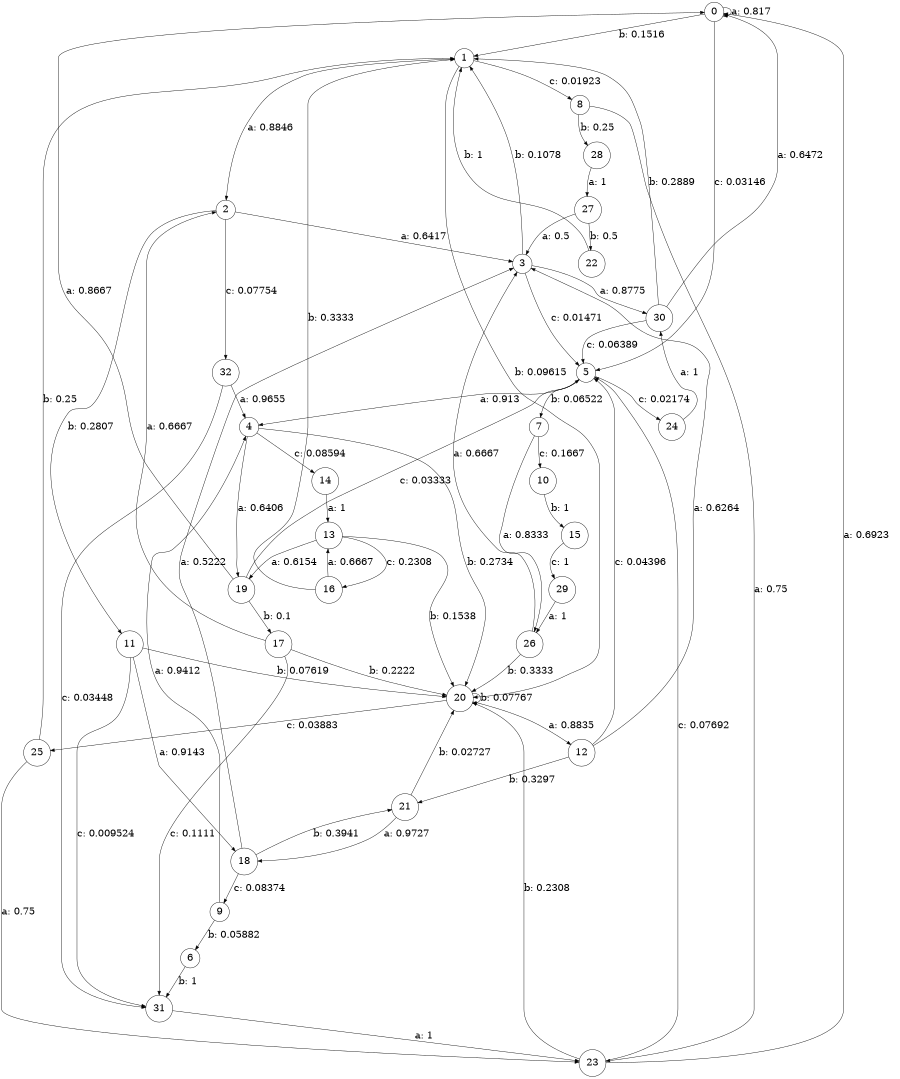 digraph "d1-500nw-t0-cen-SML" {
size = "6,8.5";
ratio = "fill";
node [shape = circle];
node [fontsize = 24];
edge [fontsize = 24];
0 -> 0 [label = "a: 0.817    "];
0 -> 1 [label = "b: 0.1516   "];
0 -> 5 [label = "c: 0.03146  "];
1 -> 2 [label = "a: 0.8846   "];
1 -> 20 [label = "b: 0.09615  "];
1 -> 8 [label = "c: 0.01923  "];
2 -> 3 [label = "a: 0.6417   "];
2 -> 11 [label = "b: 0.2807   "];
2 -> 32 [label = "c: 0.07754  "];
3 -> 30 [label = "a: 0.8775   "];
3 -> 1 [label = "b: 0.1078   "];
3 -> 5 [label = "c: 0.01471  "];
4 -> 19 [label = "a: 0.6406   "];
4 -> 20 [label = "b: 0.2734   "];
4 -> 14 [label = "c: 0.08594  "];
5 -> 4 [label = "a: 0.913    "];
5 -> 7 [label = "b: 0.06522  "];
5 -> 24 [label = "c: 0.02174  "];
6 -> 31 [label = "b: 1        "];
7 -> 26 [label = "a: 0.8333   "];
7 -> 10 [label = "c: 0.1667   "];
8 -> 23 [label = "a: 0.75     "];
8 -> 28 [label = "b: 0.25     "];
9 -> 4 [label = "a: 0.9412   "];
9 -> 6 [label = "b: 0.05882  "];
10 -> 15 [label = "b: 1        "];
11 -> 18 [label = "a: 0.9143   "];
11 -> 20 [label = "b: 0.07619  "];
11 -> 31 [label = "c: 0.009524  "];
12 -> 3 [label = "a: 0.6264   "];
12 -> 21 [label = "b: 0.3297   "];
12 -> 5 [label = "c: 0.04396  "];
13 -> 19 [label = "a: 0.6154   "];
13 -> 20 [label = "b: 0.1538   "];
13 -> 16 [label = "c: 0.2308   "];
14 -> 13 [label = "a: 1        "];
15 -> 29 [label = "c: 1        "];
16 -> 13 [label = "a: 0.6667   "];
16 -> 1 [label = "b: 0.3333   "];
17 -> 2 [label = "a: 0.6667   "];
17 -> 20 [label = "b: 0.2222   "];
17 -> 31 [label = "c: 0.1111   "];
18 -> 3 [label = "a: 0.5222   "];
18 -> 21 [label = "b: 0.3941   "];
18 -> 9 [label = "c: 0.08374  "];
19 -> 0 [label = "a: 0.8667   "];
19 -> 17 [label = "b: 0.1      "];
19 -> 5 [label = "c: 0.03333  "];
20 -> 12 [label = "a: 0.8835   "];
20 -> 20 [label = "b: 0.07767  "];
20 -> 25 [label = "c: 0.03883  "];
21 -> 18 [label = "a: 0.9727   "];
21 -> 20 [label = "b: 0.02727  "];
22 -> 1 [label = "b: 1        "];
23 -> 0 [label = "a: 0.6923   "];
23 -> 20 [label = "b: 0.2308   "];
23 -> 5 [label = "c: 0.07692  "];
24 -> 30 [label = "a: 1        "];
25 -> 23 [label = "a: 0.75     "];
25 -> 1 [label = "b: 0.25     "];
26 -> 3 [label = "a: 0.6667   "];
26 -> 20 [label = "b: 0.3333   "];
27 -> 3 [label = "a: 0.5      "];
27 -> 22 [label = "b: 0.5      "];
28 -> 27 [label = "a: 1        "];
29 -> 26 [label = "a: 1        "];
30 -> 0 [label = "a: 0.6472   "];
30 -> 1 [label = "b: 0.2889   "];
30 -> 5 [label = "c: 0.06389  "];
31 -> 23 [label = "a: 1        "];
32 -> 4 [label = "a: 0.9655   "];
32 -> 31 [label = "c: 0.03448  "];
}